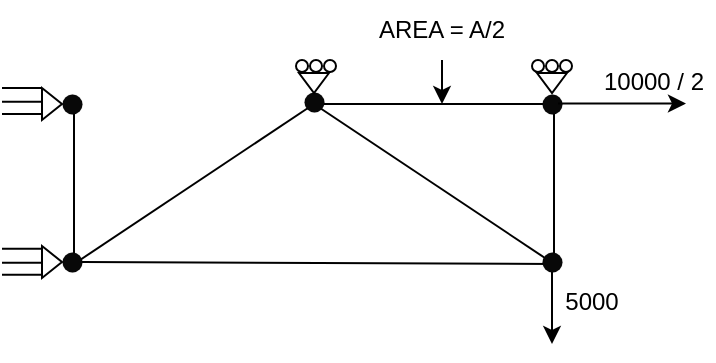 <mxfile version="24.9.2">
  <diagram name="Página-1" id="O5E6dLrdYaUpQs6ViEkW">
    <mxGraphModel dx="500" dy="276" grid="1" gridSize="10" guides="1" tooltips="1" connect="1" arrows="1" fold="1" page="1" pageScale="1" pageWidth="827" pageHeight="1169" math="0" shadow="0">
      <root>
        <mxCell id="0" />
        <mxCell id="1" parent="0" />
        <mxCell id="tu6qIU0Kd4ytT9FtdNak-1" value="" style="endArrow=none;html=1;rounded=0;" edge="1" parent="1" source="tu6qIU0Kd4ytT9FtdNak-7">
          <mxGeometry width="50" height="50" relative="1" as="geometry">
            <mxPoint x="400" y="360" as="sourcePoint" />
            <mxPoint x="640" y="360" as="targetPoint" />
          </mxGeometry>
        </mxCell>
        <mxCell id="tu6qIU0Kd4ytT9FtdNak-2" value="" style="endArrow=none;html=1;rounded=0;" edge="1" parent="1">
          <mxGeometry width="50" height="50" relative="1" as="geometry">
            <mxPoint x="400" y="360" as="sourcePoint" />
            <mxPoint x="400" y="280" as="targetPoint" />
          </mxGeometry>
        </mxCell>
        <mxCell id="tu6qIU0Kd4ytT9FtdNak-3" value="" style="endArrow=none;html=1;rounded=0;" edge="1" parent="1">
          <mxGeometry width="50" height="50" relative="1" as="geometry">
            <mxPoint x="400" y="360" as="sourcePoint" />
            <mxPoint x="520" y="280" as="targetPoint" />
          </mxGeometry>
        </mxCell>
        <mxCell id="tu6qIU0Kd4ytT9FtdNak-4" value="" style="endArrow=none;html=1;rounded=0;" edge="1" parent="1">
          <mxGeometry width="50" height="50" relative="1" as="geometry">
            <mxPoint x="640" y="360" as="sourcePoint" />
            <mxPoint x="520" y="280" as="targetPoint" />
          </mxGeometry>
        </mxCell>
        <mxCell id="tu6qIU0Kd4ytT9FtdNak-5" value="" style="endArrow=none;html=1;rounded=0;" edge="1" parent="1">
          <mxGeometry width="50" height="50" relative="1" as="geometry">
            <mxPoint x="640" y="280" as="sourcePoint" />
            <mxPoint x="520" y="280" as="targetPoint" />
          </mxGeometry>
        </mxCell>
        <mxCell id="tu6qIU0Kd4ytT9FtdNak-6" value="" style="endArrow=none;html=1;rounded=0;" edge="1" parent="1">
          <mxGeometry width="50" height="50" relative="1" as="geometry">
            <mxPoint x="640" y="360" as="sourcePoint" />
            <mxPoint x="640" y="280" as="targetPoint" />
          </mxGeometry>
        </mxCell>
        <mxCell id="tu6qIU0Kd4ytT9FtdNak-8" value="" style="endArrow=none;html=1;rounded=0;" edge="1" parent="1" target="tu6qIU0Kd4ytT9FtdNak-7">
          <mxGeometry width="50" height="50" relative="1" as="geometry">
            <mxPoint x="400" y="360" as="sourcePoint" />
            <mxPoint x="640" y="360" as="targetPoint" />
          </mxGeometry>
        </mxCell>
        <mxCell id="tu6qIU0Kd4ytT9FtdNak-7" value="" style="ellipse;whiteSpace=wrap;html=1;fillColor=#080808;strokeWidth=0;" vertex="1" parent="1">
          <mxGeometry x="394" y="354" width="10" height="10" as="geometry" />
        </mxCell>
        <mxCell id="tu6qIU0Kd4ytT9FtdNak-10" value="" style="ellipse;whiteSpace=wrap;html=1;fillColor=#080808;strokeWidth=0;" vertex="1" parent="1">
          <mxGeometry x="394" y="275" width="10" height="10" as="geometry" />
        </mxCell>
        <mxCell id="tu6qIU0Kd4ytT9FtdNak-11" value="" style="ellipse;whiteSpace=wrap;html=1;fillColor=#080808;strokeWidth=0;" vertex="1" parent="1">
          <mxGeometry x="515" y="274" width="10" height="10" as="geometry" />
        </mxCell>
        <mxCell id="tu6qIU0Kd4ytT9FtdNak-42" style="edgeStyle=orthogonalEdgeStyle;rounded=0;orthogonalLoop=1;jettySize=auto;html=1;" edge="1" parent="1" source="tu6qIU0Kd4ytT9FtdNak-12">
          <mxGeometry relative="1" as="geometry">
            <mxPoint x="639" y="400" as="targetPoint" />
          </mxGeometry>
        </mxCell>
        <mxCell id="tu6qIU0Kd4ytT9FtdNak-12" value="" style="ellipse;whiteSpace=wrap;html=1;fillColor=#080808;strokeWidth=0;" vertex="1" parent="1">
          <mxGeometry x="634" y="354" width="10" height="10" as="geometry" />
        </mxCell>
        <mxCell id="tu6qIU0Kd4ytT9FtdNak-13" value="" style="ellipse;whiteSpace=wrap;html=1;fillColor=#080808;strokeWidth=0;" vertex="1" parent="1">
          <mxGeometry x="634" y="275" width="10" height="10" as="geometry" />
        </mxCell>
        <mxCell id="tu6qIU0Kd4ytT9FtdNak-15" value="" style="triangle;whiteSpace=wrap;html=1;" vertex="1" parent="1">
          <mxGeometry x="384" y="272" width="10" height="16" as="geometry" />
        </mxCell>
        <mxCell id="tu6qIU0Kd4ytT9FtdNak-17" value="" style="triangle;whiteSpace=wrap;html=1;" vertex="1" parent="1">
          <mxGeometry x="384" y="351" width="10" height="16" as="geometry" />
        </mxCell>
        <mxCell id="tu6qIU0Kd4ytT9FtdNak-19" value="" style="endArrow=none;html=1;rounded=0;" edge="1" parent="1">
          <mxGeometry width="50" height="50" relative="1" as="geometry">
            <mxPoint x="364" y="272" as="sourcePoint" />
            <mxPoint x="384" y="272" as="targetPoint" />
          </mxGeometry>
        </mxCell>
        <mxCell id="tu6qIU0Kd4ytT9FtdNak-20" value="" style="endArrow=none;html=1;rounded=0;" edge="1" parent="1">
          <mxGeometry width="50" height="50" relative="1" as="geometry">
            <mxPoint x="364" y="278.92" as="sourcePoint" />
            <mxPoint x="384" y="278.92" as="targetPoint" />
          </mxGeometry>
        </mxCell>
        <mxCell id="tu6qIU0Kd4ytT9FtdNak-21" value="" style="endArrow=none;html=1;rounded=0;" edge="1" parent="1">
          <mxGeometry width="50" height="50" relative="1" as="geometry">
            <mxPoint x="364" y="285" as="sourcePoint" />
            <mxPoint x="384" y="285" as="targetPoint" />
          </mxGeometry>
        </mxCell>
        <mxCell id="tu6qIU0Kd4ytT9FtdNak-22" value="" style="endArrow=none;html=1;rounded=0;" edge="1" parent="1">
          <mxGeometry width="50" height="50" relative="1" as="geometry">
            <mxPoint x="364" y="352.42" as="sourcePoint" />
            <mxPoint x="384" y="352.42" as="targetPoint" />
          </mxGeometry>
        </mxCell>
        <mxCell id="tu6qIU0Kd4ytT9FtdNak-23" value="" style="endArrow=none;html=1;rounded=0;" edge="1" parent="1">
          <mxGeometry width="50" height="50" relative="1" as="geometry">
            <mxPoint x="364" y="359.34" as="sourcePoint" />
            <mxPoint x="384" y="359.34" as="targetPoint" />
          </mxGeometry>
        </mxCell>
        <mxCell id="tu6qIU0Kd4ytT9FtdNak-24" value="" style="endArrow=none;html=1;rounded=0;" edge="1" parent="1">
          <mxGeometry width="50" height="50" relative="1" as="geometry">
            <mxPoint x="364" y="365.42" as="sourcePoint" />
            <mxPoint x="384" y="365.42" as="targetPoint" />
          </mxGeometry>
        </mxCell>
        <mxCell id="tu6qIU0Kd4ytT9FtdNak-25" value="" style="triangle;whiteSpace=wrap;html=1;rotation=90;" vertex="1" parent="1">
          <mxGeometry x="515" y="262" width="10" height="15" as="geometry" />
        </mxCell>
        <mxCell id="tu6qIU0Kd4ytT9FtdNak-26" value="" style="triangle;whiteSpace=wrap;html=1;rotation=90;" vertex="1" parent="1">
          <mxGeometry x="634" y="262" width="10" height="15" as="geometry" />
        </mxCell>
        <mxCell id="tu6qIU0Kd4ytT9FtdNak-27" value="" style="ellipse;whiteSpace=wrap;html=1;aspect=fixed;" vertex="1" parent="1">
          <mxGeometry x="511" y="258" width="6" height="6" as="geometry" />
        </mxCell>
        <mxCell id="tu6qIU0Kd4ytT9FtdNak-31" value="" style="ellipse;whiteSpace=wrap;html=1;aspect=fixed;" vertex="1" parent="1">
          <mxGeometry x="518" y="258" width="6" height="6" as="geometry" />
        </mxCell>
        <mxCell id="tu6qIU0Kd4ytT9FtdNak-32" value="" style="ellipse;whiteSpace=wrap;html=1;aspect=fixed;" vertex="1" parent="1">
          <mxGeometry x="525" y="258" width="6" height="6" as="geometry" />
        </mxCell>
        <mxCell id="tu6qIU0Kd4ytT9FtdNak-33" value="" style="ellipse;whiteSpace=wrap;html=1;aspect=fixed;" vertex="1" parent="1">
          <mxGeometry x="629" y="258" width="6" height="6" as="geometry" />
        </mxCell>
        <mxCell id="tu6qIU0Kd4ytT9FtdNak-34" value="" style="ellipse;whiteSpace=wrap;html=1;aspect=fixed;" vertex="1" parent="1">
          <mxGeometry x="636" y="258" width="6" height="6" as="geometry" />
        </mxCell>
        <mxCell id="tu6qIU0Kd4ytT9FtdNak-35" value="" style="ellipse;whiteSpace=wrap;html=1;aspect=fixed;" vertex="1" parent="1">
          <mxGeometry x="643" y="258" width="6" height="6" as="geometry" />
        </mxCell>
        <mxCell id="tu6qIU0Kd4ytT9FtdNak-37" style="edgeStyle=orthogonalEdgeStyle;rounded=0;orthogonalLoop=1;jettySize=auto;html=1;" edge="1" parent="1" source="tu6qIU0Kd4ytT9FtdNak-36">
          <mxGeometry relative="1" as="geometry">
            <mxPoint x="584" y="280" as="targetPoint" />
          </mxGeometry>
        </mxCell>
        <mxCell id="tu6qIU0Kd4ytT9FtdNak-36" value="AREA = A/2" style="text;html=1;align=center;verticalAlign=middle;whiteSpace=wrap;rounded=0;" vertex="1" parent="1">
          <mxGeometry x="539" y="228" width="90" height="30" as="geometry" />
        </mxCell>
        <mxCell id="tu6qIU0Kd4ytT9FtdNak-39" value="" style="endArrow=classic;html=1;rounded=0;" edge="1" parent="1">
          <mxGeometry width="50" height="50" relative="1" as="geometry">
            <mxPoint x="642" y="279.76" as="sourcePoint" />
            <mxPoint x="706" y="279.76" as="targetPoint" />
          </mxGeometry>
        </mxCell>
        <mxCell id="tu6qIU0Kd4ytT9FtdNak-40" value="10000 / 2" style="text;html=1;align=center;verticalAlign=middle;whiteSpace=wrap;rounded=0;" vertex="1" parent="1">
          <mxGeometry x="660" y="254" width="60" height="30" as="geometry" />
        </mxCell>
        <mxCell id="tu6qIU0Kd4ytT9FtdNak-41" value="5000" style="text;html=1;align=center;verticalAlign=middle;whiteSpace=wrap;rounded=0;" vertex="1" parent="1">
          <mxGeometry x="629" y="364" width="60" height="30" as="geometry" />
        </mxCell>
      </root>
    </mxGraphModel>
  </diagram>
</mxfile>
